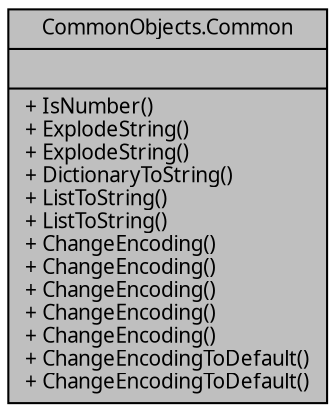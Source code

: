 digraph "CommonObjects.Common"
{
  edge [fontname="FreeSans.ttf",fontsize="10",labelfontname="FreeSans.ttf",labelfontsize="10"];
  node [fontname="FreeSans.ttf",fontsize="10",shape=record];
  Node1 [label="{CommonObjects.Common\n||+ IsNumber()\l+ ExplodeString()\l+ ExplodeString()\l+ DictionaryToString()\l+ ListToString()\l+ ListToString()\l+ ChangeEncoding()\l+ ChangeEncoding()\l+ ChangeEncoding()\l+ ChangeEncoding()\l+ ChangeEncoding()\l+ ChangeEncodingToDefault()\l+ ChangeEncodingToDefault()\l}",height=0.2,width=0.4,color="black", fillcolor="grey75", style="filled", fontcolor="black"];
}
